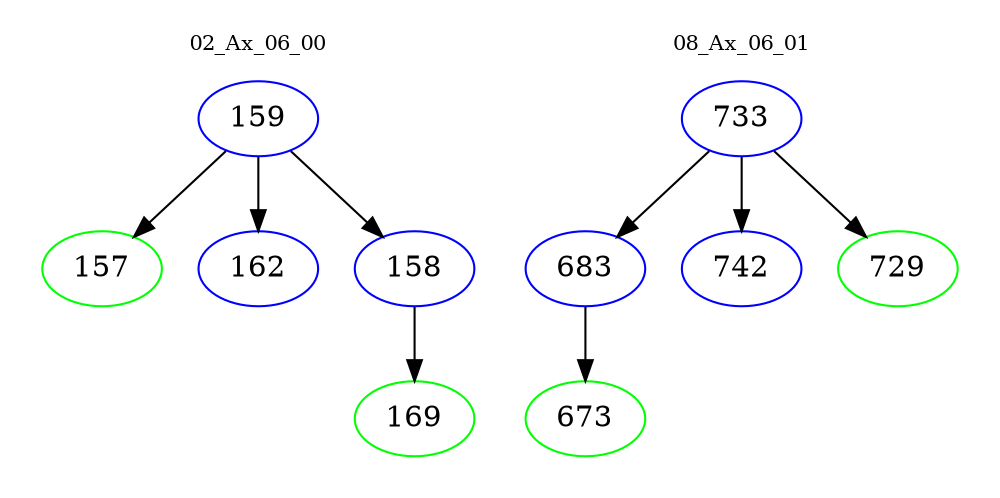 digraph{
subgraph cluster_0 {
color = white
label = "02_Ax_06_00";
fontsize=10;
T0_159 [label="159", color="blue"]
T0_159 -> T0_157 [color="black"]
T0_157 [label="157", color="green"]
T0_159 -> T0_162 [color="black"]
T0_162 [label="162", color="blue"]
T0_159 -> T0_158 [color="black"]
T0_158 [label="158", color="blue"]
T0_158 -> T0_169 [color="black"]
T0_169 [label="169", color="green"]
}
subgraph cluster_1 {
color = white
label = "08_Ax_06_01";
fontsize=10;
T1_733 [label="733", color="blue"]
T1_733 -> T1_683 [color="black"]
T1_683 [label="683", color="blue"]
T1_683 -> T1_673 [color="black"]
T1_673 [label="673", color="green"]
T1_733 -> T1_742 [color="black"]
T1_742 [label="742", color="blue"]
T1_733 -> T1_729 [color="black"]
T1_729 [label="729", color="green"]
}
}
